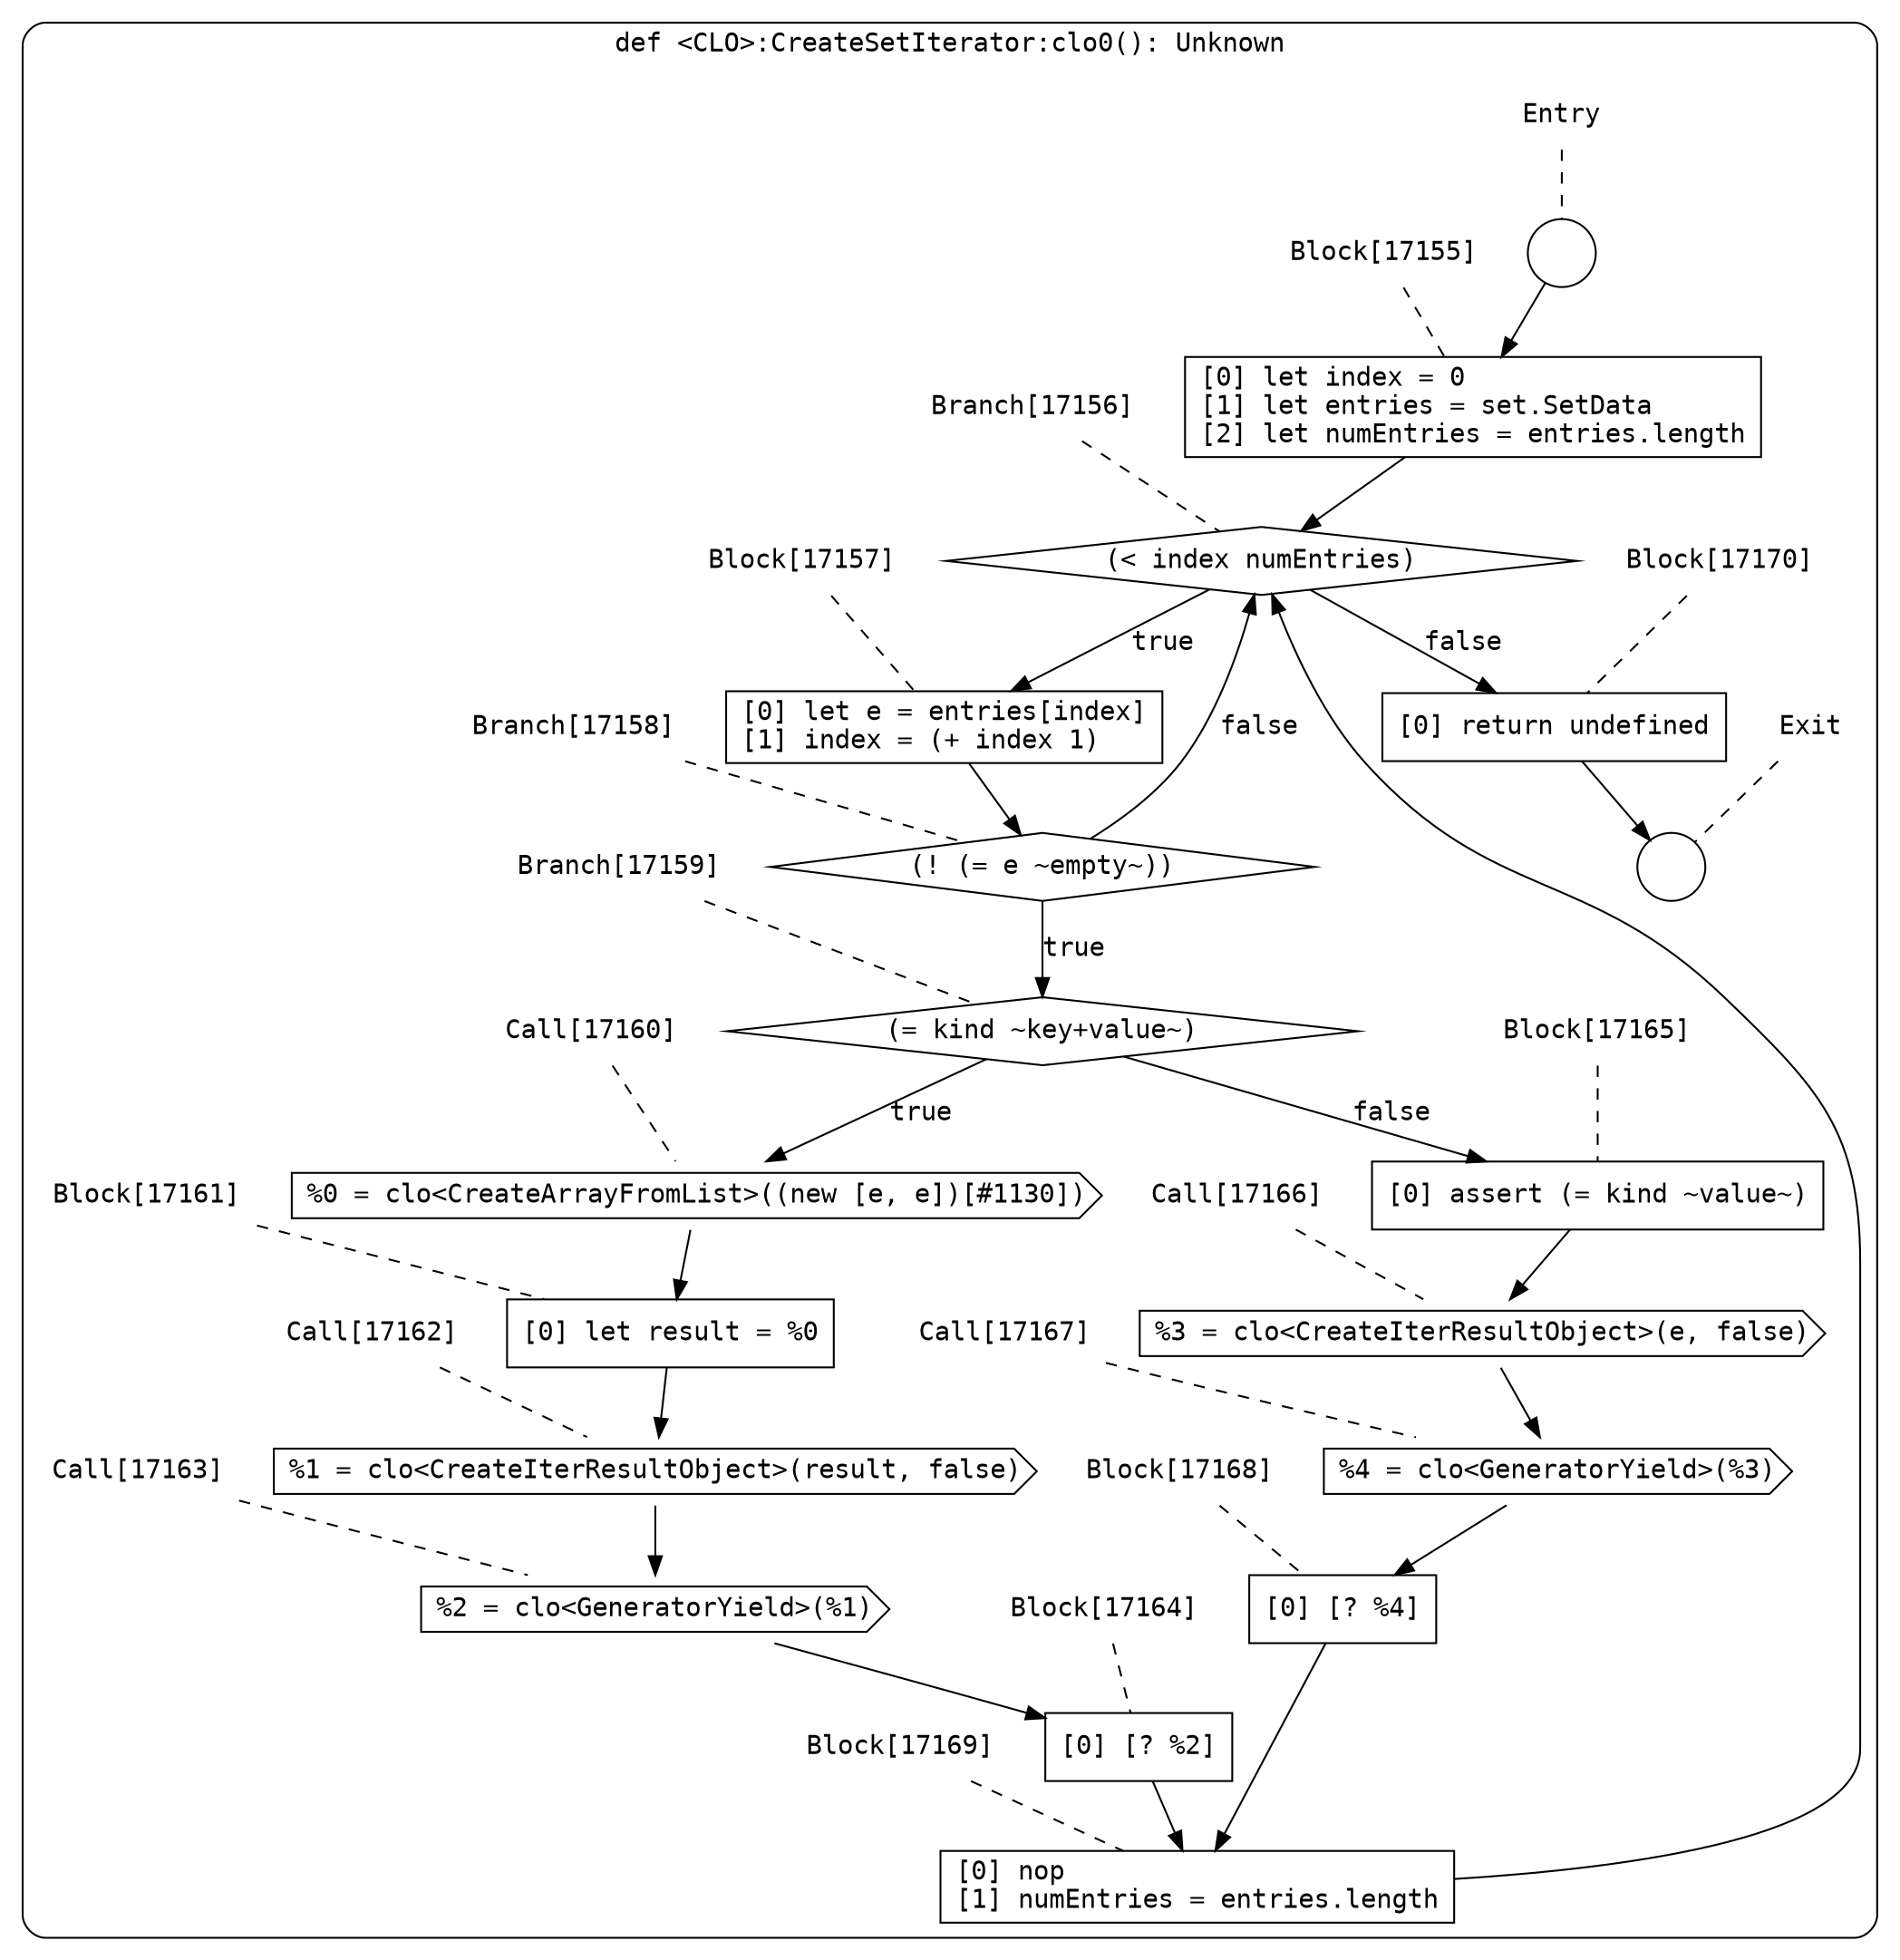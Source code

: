 digraph {
  graph [fontname = "Consolas"]
  node [fontname = "Consolas"]
  edge [fontname = "Consolas"]
  subgraph cluster2458 {
    label = "def <CLO>:CreateSetIterator:clo0(): Unknown"
    style = rounded
    cluster2458_entry_name [shape=none, label=<<font color="black">Entry</font>>]
    cluster2458_entry_name -> cluster2458_entry [arrowhead=none, color="black", style=dashed]
    cluster2458_entry [shape=circle label=" " color="black" fillcolor="white" style=filled]
    cluster2458_entry -> node17155 [color="black"]
    cluster2458_exit_name [shape=none, label=<<font color="black">Exit</font>>]
    cluster2458_exit_name -> cluster2458_exit [arrowhead=none, color="black", style=dashed]
    cluster2458_exit [shape=circle label=" " color="black" fillcolor="white" style=filled]
    node17155_name [shape=none, label=<<font color="black">Block[17155]</font>>]
    node17155_name -> node17155 [arrowhead=none, color="black", style=dashed]
    node17155 [shape=box, label=<<font color="black">[0] let index = 0<BR ALIGN="LEFT"/>[1] let entries = set.SetData<BR ALIGN="LEFT"/>[2] let numEntries = entries.length<BR ALIGN="LEFT"/></font>> color="black" fillcolor="white", style=filled]
    node17155 -> node17156 [color="black"]
    node17156_name [shape=none, label=<<font color="black">Branch[17156]</font>>]
    node17156_name -> node17156 [arrowhead=none, color="black", style=dashed]
    node17156 [shape=diamond, label=<<font color="black">(&lt; index numEntries)</font>> color="black" fillcolor="white", style=filled]
    node17156 -> node17157 [label=<<font color="black">true</font>> color="black"]
    node17156 -> node17170 [label=<<font color="black">false</font>> color="black"]
    node17157_name [shape=none, label=<<font color="black">Block[17157]</font>>]
    node17157_name -> node17157 [arrowhead=none, color="black", style=dashed]
    node17157 [shape=box, label=<<font color="black">[0] let e = entries[index]<BR ALIGN="LEFT"/>[1] index = (+ index 1)<BR ALIGN="LEFT"/></font>> color="black" fillcolor="white", style=filled]
    node17157 -> node17158 [color="black"]
    node17170_name [shape=none, label=<<font color="black">Block[17170]</font>>]
    node17170_name -> node17170 [arrowhead=none, color="black", style=dashed]
    node17170 [shape=box, label=<<font color="black">[0] return undefined<BR ALIGN="LEFT"/></font>> color="black" fillcolor="white", style=filled]
    node17170 -> cluster2458_exit [color="black"]
    node17158_name [shape=none, label=<<font color="black">Branch[17158]</font>>]
    node17158_name -> node17158 [arrowhead=none, color="black", style=dashed]
    node17158 [shape=diamond, label=<<font color="black">(! (= e ~empty~))</font>> color="black" fillcolor="white", style=filled]
    node17158 -> node17159 [label=<<font color="black">true</font>> color="black"]
    node17158 -> node17156 [label=<<font color="black">false</font>> color="black"]
    node17159_name [shape=none, label=<<font color="black">Branch[17159]</font>>]
    node17159_name -> node17159 [arrowhead=none, color="black", style=dashed]
    node17159 [shape=diamond, label=<<font color="black">(= kind ~key+value~)</font>> color="black" fillcolor="white", style=filled]
    node17159 -> node17160 [label=<<font color="black">true</font>> color="black"]
    node17159 -> node17165 [label=<<font color="black">false</font>> color="black"]
    node17160_name [shape=none, label=<<font color="black">Call[17160]</font>>]
    node17160_name -> node17160 [arrowhead=none, color="black", style=dashed]
    node17160 [shape=cds, label=<<font color="black">%0 = clo&lt;CreateArrayFromList&gt;((new [e, e])[#1130])</font>> color="black" fillcolor="white", style=filled]
    node17160 -> node17161 [color="black"]
    node17165_name [shape=none, label=<<font color="black">Block[17165]</font>>]
    node17165_name -> node17165 [arrowhead=none, color="black", style=dashed]
    node17165 [shape=box, label=<<font color="black">[0] assert (= kind ~value~)<BR ALIGN="LEFT"/></font>> color="black" fillcolor="white", style=filled]
    node17165 -> node17166 [color="black"]
    node17161_name [shape=none, label=<<font color="black">Block[17161]</font>>]
    node17161_name -> node17161 [arrowhead=none, color="black", style=dashed]
    node17161 [shape=box, label=<<font color="black">[0] let result = %0<BR ALIGN="LEFT"/></font>> color="black" fillcolor="white", style=filled]
    node17161 -> node17162 [color="black"]
    node17166_name [shape=none, label=<<font color="black">Call[17166]</font>>]
    node17166_name -> node17166 [arrowhead=none, color="black", style=dashed]
    node17166 [shape=cds, label=<<font color="black">%3 = clo&lt;CreateIterResultObject&gt;(e, false)</font>> color="black" fillcolor="white", style=filled]
    node17166 -> node17167 [color="black"]
    node17162_name [shape=none, label=<<font color="black">Call[17162]</font>>]
    node17162_name -> node17162 [arrowhead=none, color="black", style=dashed]
    node17162 [shape=cds, label=<<font color="black">%1 = clo&lt;CreateIterResultObject&gt;(result, false)</font>> color="black" fillcolor="white", style=filled]
    node17162 -> node17163 [color="black"]
    node17167_name [shape=none, label=<<font color="black">Call[17167]</font>>]
    node17167_name -> node17167 [arrowhead=none, color="black", style=dashed]
    node17167 [shape=cds, label=<<font color="black">%4 = clo&lt;GeneratorYield&gt;(%3)</font>> color="black" fillcolor="white", style=filled]
    node17167 -> node17168 [color="black"]
    node17163_name [shape=none, label=<<font color="black">Call[17163]</font>>]
    node17163_name -> node17163 [arrowhead=none, color="black", style=dashed]
    node17163 [shape=cds, label=<<font color="black">%2 = clo&lt;GeneratorYield&gt;(%1)</font>> color="black" fillcolor="white", style=filled]
    node17163 -> node17164 [color="black"]
    node17168_name [shape=none, label=<<font color="black">Block[17168]</font>>]
    node17168_name -> node17168 [arrowhead=none, color="black", style=dashed]
    node17168 [shape=box, label=<<font color="black">[0] [? %4]<BR ALIGN="LEFT"/></font>> color="black" fillcolor="white", style=filled]
    node17168 -> node17169 [color="black"]
    node17164_name [shape=none, label=<<font color="black">Block[17164]</font>>]
    node17164_name -> node17164 [arrowhead=none, color="black", style=dashed]
    node17164 [shape=box, label=<<font color="black">[0] [? %2]<BR ALIGN="LEFT"/></font>> color="black" fillcolor="white", style=filled]
    node17164 -> node17169 [color="black"]
    node17169_name [shape=none, label=<<font color="black">Block[17169]</font>>]
    node17169_name -> node17169 [arrowhead=none, color="black", style=dashed]
    node17169 [shape=box, label=<<font color="black">[0] nop<BR ALIGN="LEFT"/>[1] numEntries = entries.length<BR ALIGN="LEFT"/></font>> color="black" fillcolor="white", style=filled]
    node17169 -> node17156 [color="black"]
  }
}